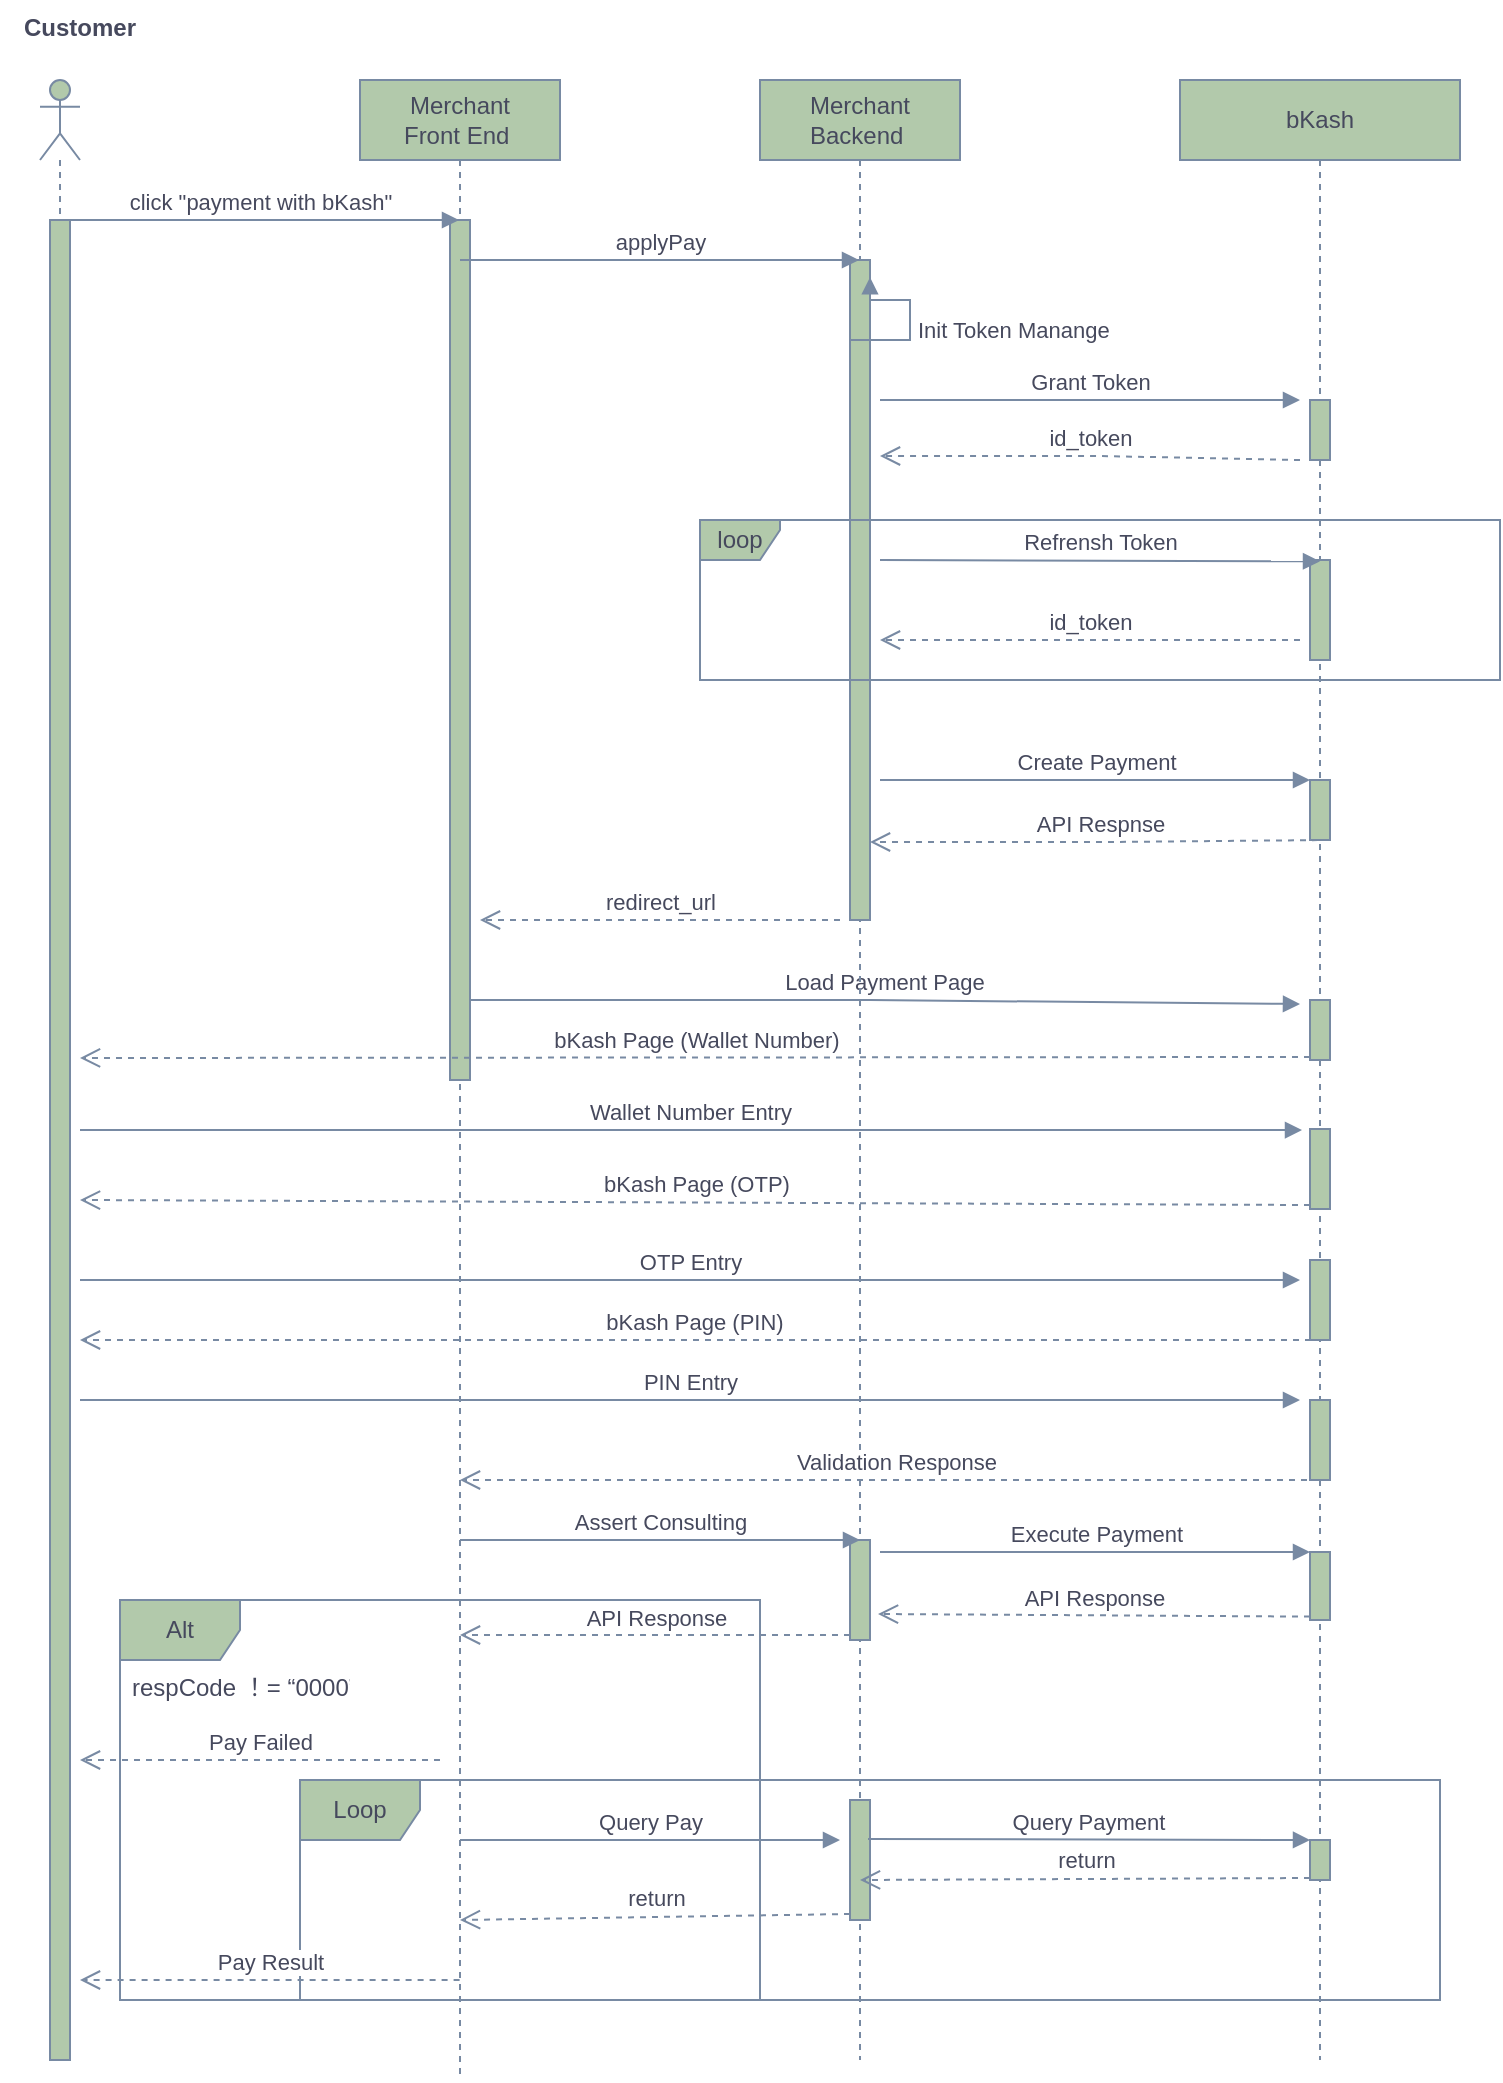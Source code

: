 <mxfile version="20.2.8" type="github">
  <diagram id="WTPaA0G0A5PBTRPrCUoW" name="第 1 页">
    <mxGraphModel dx="839" dy="556" grid="1" gridSize="10" guides="1" tooltips="1" connect="1" arrows="1" fold="1" page="1" pageScale="1" pageWidth="827" pageHeight="1169" math="0" shadow="0">
      <root>
        <mxCell id="0" />
        <mxCell id="1" parent="0" />
        <mxCell id="GMcIKvYf6G1IHEl-Gqa1-2" value="" style="shape=umlLifeline;participant=umlActor;perimeter=lifelinePerimeter;whiteSpace=wrap;html=1;container=1;collapsible=0;recursiveResize=0;verticalAlign=top;spacingTop=36;outlineConnect=0;fillColor=#B2C9AB;strokeColor=#788AA3;fontColor=#46495D;" vertex="1" parent="1">
          <mxGeometry x="50" y="60" width="20" height="990" as="geometry" />
        </mxCell>
        <mxCell id="GMcIKvYf6G1IHEl-Gqa1-29" value="" style="html=1;points=[];perimeter=orthogonalPerimeter;fillColor=#B2C9AB;strokeColor=#788AA3;fontColor=#46495D;" vertex="1" parent="GMcIKvYf6G1IHEl-Gqa1-2">
          <mxGeometry x="5" y="70" width="10" height="920" as="geometry" />
        </mxCell>
        <mxCell id="GMcIKvYf6G1IHEl-Gqa1-4" value="Merchant &lt;br&gt;Front End&amp;nbsp;" style="shape=umlLifeline;perimeter=lifelinePerimeter;whiteSpace=wrap;html=1;container=1;collapsible=0;recursiveResize=0;outlineConnect=0;fillColor=#B2C9AB;strokeColor=#788AA3;fontColor=#46495D;" vertex="1" parent="1">
          <mxGeometry x="210" y="60" width="100" height="1000" as="geometry" />
        </mxCell>
        <mxCell id="GMcIKvYf6G1IHEl-Gqa1-30" value="" style="html=1;points=[];perimeter=orthogonalPerimeter;fillColor=#B2C9AB;strokeColor=#788AA3;fontColor=#46495D;" vertex="1" parent="GMcIKvYf6G1IHEl-Gqa1-4">
          <mxGeometry x="45" y="70" width="10" height="430" as="geometry" />
        </mxCell>
        <mxCell id="GMcIKvYf6G1IHEl-Gqa1-38" value="Load Payment Page" style="html=1;verticalAlign=bottom;endArrow=block;rounded=0;entryX=-0.5;entryY=0.067;entryDx=0;entryDy=0;entryPerimeter=0;strokeColor=#788AA3;fontColor=#46495D;" edge="1" target="GMcIKvYf6G1IHEl-Gqa1-37" parent="GMcIKvYf6G1IHEl-Gqa1-4">
          <mxGeometry relative="1" as="geometry">
            <mxPoint x="55" y="460" as="sourcePoint" />
            <mxPoint x="465" y="450" as="targetPoint" />
            <Array as="points">
              <mxPoint x="195" y="460" />
              <mxPoint x="255" y="460" />
            </Array>
          </mxGeometry>
        </mxCell>
        <mxCell id="GMcIKvYf6G1IHEl-Gqa1-41" value="OTP Entry" style="html=1;verticalAlign=bottom;endArrow=block;rounded=0;strokeColor=#788AA3;fontColor=#46495D;" edge="1" parent="GMcIKvYf6G1IHEl-Gqa1-4">
          <mxGeometry relative="1" as="geometry">
            <mxPoint x="-140" y="600" as="sourcePoint" />
            <mxPoint x="470" y="600" as="targetPoint" />
          </mxGeometry>
        </mxCell>
        <mxCell id="GMcIKvYf6G1IHEl-Gqa1-42" value="bKash Page (PIN)" style="html=1;verticalAlign=bottom;endArrow=open;dashed=1;endSize=8;exitX=0;exitY=0.95;rounded=0;strokeColor=#788AA3;fontColor=#46495D;" edge="1" parent="GMcIKvYf6G1IHEl-Gqa1-4">
          <mxGeometry relative="1" as="geometry">
            <mxPoint x="-140" y="630" as="targetPoint" />
            <mxPoint x="475.5" y="630" as="sourcePoint" />
          </mxGeometry>
        </mxCell>
        <mxCell id="GMcIKvYf6G1IHEl-Gqa1-5" value="Merchant Backend&amp;nbsp;" style="shape=umlLifeline;perimeter=lifelinePerimeter;whiteSpace=wrap;html=1;container=1;collapsible=0;recursiveResize=0;outlineConnect=0;fillColor=#B2C9AB;strokeColor=#788AA3;fontColor=#46495D;" vertex="1" parent="1">
          <mxGeometry x="410" y="60" width="100" height="990" as="geometry" />
        </mxCell>
        <mxCell id="GMcIKvYf6G1IHEl-Gqa1-14" value="" style="html=1;points=[];perimeter=orthogonalPerimeter;fillColor=#B2C9AB;strokeColor=#788AA3;fontColor=#46495D;" vertex="1" parent="GMcIKvYf6G1IHEl-Gqa1-5">
          <mxGeometry x="45" y="90" width="10" height="330" as="geometry" />
        </mxCell>
        <mxCell id="GMcIKvYf6G1IHEl-Gqa1-15" value="Init Token Manange" style="edgeStyle=orthogonalEdgeStyle;html=1;align=left;spacingLeft=2;endArrow=block;rounded=0;entryX=1;entryY=0.026;entryDx=0;entryDy=0;entryPerimeter=0;strokeColor=#788AA3;fontColor=#46495D;" edge="1" target="GMcIKvYf6G1IHEl-Gqa1-14" parent="GMcIKvYf6G1IHEl-Gqa1-5">
          <mxGeometry relative="1" as="geometry">
            <mxPoint x="45" y="120" as="sourcePoint" />
            <Array as="points">
              <mxPoint x="45" y="130" />
              <mxPoint x="75" y="130" />
              <mxPoint x="75" y="110" />
              <mxPoint x="55" y="110" />
            </Array>
          </mxGeometry>
        </mxCell>
        <mxCell id="GMcIKvYf6G1IHEl-Gqa1-40" value="bKash Page (OTP)" style="html=1;verticalAlign=bottom;endArrow=open;dashed=1;endSize=8;exitX=0;exitY=0.95;rounded=0;strokeColor=#788AA3;fontColor=#46495D;" edge="1" parent="GMcIKvYf6G1IHEl-Gqa1-5" source="GMcIKvYf6G1IHEl-Gqa1-44">
          <mxGeometry relative="1" as="geometry">
            <mxPoint x="-340" y="560" as="targetPoint" />
            <mxPoint x="275.5" y="560" as="sourcePoint" />
          </mxGeometry>
        </mxCell>
        <mxCell id="GMcIKvYf6G1IHEl-Gqa1-49" value="" style="html=1;points=[];perimeter=orthogonalPerimeter;fillColor=#B2C9AB;strokeColor=#788AA3;fontColor=#46495D;" vertex="1" parent="GMcIKvYf6G1IHEl-Gqa1-5">
          <mxGeometry x="45" y="730" width="10" height="50" as="geometry" />
        </mxCell>
        <mxCell id="GMcIKvYf6G1IHEl-Gqa1-6" value="bKash" style="shape=umlLifeline;perimeter=lifelinePerimeter;whiteSpace=wrap;html=1;container=1;collapsible=0;recursiveResize=0;outlineConnect=0;fillColor=#B2C9AB;strokeColor=#788AA3;fontColor=#46495D;" vertex="1" parent="1">
          <mxGeometry x="620" y="60" width="140" height="990" as="geometry" />
        </mxCell>
        <mxCell id="GMcIKvYf6G1IHEl-Gqa1-17" value="" style="html=1;points=[];perimeter=orthogonalPerimeter;fillColor=#B2C9AB;strokeColor=#788AA3;fontColor=#46495D;" vertex="1" parent="GMcIKvYf6G1IHEl-Gqa1-6">
          <mxGeometry x="65" y="160" width="10" height="30" as="geometry" />
        </mxCell>
        <mxCell id="GMcIKvYf6G1IHEl-Gqa1-23" value="" style="html=1;points=[];perimeter=orthogonalPerimeter;fillColor=#B2C9AB;strokeColor=#788AA3;fontColor=#46495D;" vertex="1" parent="GMcIKvYf6G1IHEl-Gqa1-6">
          <mxGeometry x="65" y="350" width="10" height="30" as="geometry" />
        </mxCell>
        <mxCell id="GMcIKvYf6G1IHEl-Gqa1-37" value="" style="html=1;points=[];perimeter=orthogonalPerimeter;fillColor=#B2C9AB;strokeColor=#788AA3;fontColor=#46495D;" vertex="1" parent="GMcIKvYf6G1IHEl-Gqa1-6">
          <mxGeometry x="65" y="460" width="10" height="30" as="geometry" />
        </mxCell>
        <mxCell id="GMcIKvYf6G1IHEl-Gqa1-44" value="" style="html=1;points=[];perimeter=orthogonalPerimeter;fillColor=#B2C9AB;strokeColor=#788AA3;fontColor=#46495D;" vertex="1" parent="GMcIKvYf6G1IHEl-Gqa1-6">
          <mxGeometry x="65" y="524.5" width="10" height="40" as="geometry" />
        </mxCell>
        <mxCell id="GMcIKvYf6G1IHEl-Gqa1-46" value="" style="html=1;points=[];perimeter=orthogonalPerimeter;fillColor=#B2C9AB;strokeColor=#788AA3;fontColor=#46495D;" vertex="1" parent="GMcIKvYf6G1IHEl-Gqa1-6">
          <mxGeometry x="65" y="590" width="10" height="40" as="geometry" />
        </mxCell>
        <mxCell id="GMcIKvYf6G1IHEl-Gqa1-47" value="" style="html=1;points=[];perimeter=orthogonalPerimeter;fillColor=#B2C9AB;strokeColor=#788AA3;fontColor=#46495D;" vertex="1" parent="GMcIKvYf6G1IHEl-Gqa1-6">
          <mxGeometry x="65" y="660" width="10" height="40" as="geometry" />
        </mxCell>
        <mxCell id="GMcIKvYf6G1IHEl-Gqa1-61" value="" style="html=1;points=[];perimeter=orthogonalPerimeter;fillColor=#B2C9AB;strokeColor=#788AA3;fontColor=#46495D;" vertex="1" parent="GMcIKvYf6G1IHEl-Gqa1-6">
          <mxGeometry x="65" y="736" width="10" height="34" as="geometry" />
        </mxCell>
        <mxCell id="GMcIKvYf6G1IHEl-Gqa1-10" value="click &quot;payment with bKash&quot;" style="html=1;verticalAlign=bottom;endArrow=block;rounded=0;strokeColor=#788AA3;fontColor=#46495D;" edge="1" parent="1" source="GMcIKvYf6G1IHEl-Gqa1-2" target="GMcIKvYf6G1IHEl-Gqa1-4">
          <mxGeometry width="80" relative="1" as="geometry">
            <mxPoint x="130" y="150" as="sourcePoint" />
            <mxPoint x="210" y="150" as="targetPoint" />
            <Array as="points">
              <mxPoint x="140" y="130" />
              <mxPoint x="190" y="130" />
            </Array>
          </mxGeometry>
        </mxCell>
        <mxCell id="GMcIKvYf6G1IHEl-Gqa1-11" value="applyPay" style="html=1;verticalAlign=bottom;endArrow=block;rounded=0;strokeColor=#788AA3;fontColor=#46495D;" edge="1" parent="1" source="GMcIKvYf6G1IHEl-Gqa1-4" target="GMcIKvYf6G1IHEl-Gqa1-5">
          <mxGeometry width="80" relative="1" as="geometry">
            <mxPoint x="280" y="150" as="sourcePoint" />
            <mxPoint x="450" y="150" as="targetPoint" />
            <Array as="points">
              <mxPoint x="400.5" y="150" />
            </Array>
          </mxGeometry>
        </mxCell>
        <mxCell id="GMcIKvYf6G1IHEl-Gqa1-18" value="Grant Token" style="html=1;verticalAlign=bottom;endArrow=block;rounded=0;strokeColor=#788AA3;fontColor=#46495D;" edge="1" parent="1">
          <mxGeometry relative="1" as="geometry">
            <mxPoint x="470" y="220" as="sourcePoint" />
            <mxPoint x="680" y="220" as="targetPoint" />
          </mxGeometry>
        </mxCell>
        <mxCell id="GMcIKvYf6G1IHEl-Gqa1-19" value="id_token" style="html=1;verticalAlign=bottom;endArrow=open;dashed=1;endSize=8;rounded=0;strokeColor=#788AA3;fontColor=#46495D;" edge="1" parent="1">
          <mxGeometry relative="1" as="geometry">
            <mxPoint x="470" y="248" as="targetPoint" />
            <mxPoint x="680" y="250" as="sourcePoint" />
            <Array as="points">
              <mxPoint x="580" y="248" />
            </Array>
          </mxGeometry>
        </mxCell>
        <mxCell id="GMcIKvYf6G1IHEl-Gqa1-8" value="loop" style="shape=umlFrame;whiteSpace=wrap;html=1;width=40;height=20;fillColor=#B2C9AB;strokeColor=#788AA3;fontColor=#46495D;" vertex="1" parent="1">
          <mxGeometry x="380" y="280" width="400" height="80" as="geometry" />
        </mxCell>
        <mxCell id="GMcIKvYf6G1IHEl-Gqa1-20" value="" style="html=1;points=[];perimeter=orthogonalPerimeter;fillColor=#B2C9AB;strokeColor=#788AA3;fontColor=#46495D;" vertex="1" parent="1">
          <mxGeometry x="685" y="300" width="10" height="50" as="geometry" />
        </mxCell>
        <mxCell id="GMcIKvYf6G1IHEl-Gqa1-21" value="Refrensh Token" style="html=1;verticalAlign=bottom;endArrow=block;entryX=0.5;entryY=0.013;rounded=0;entryDx=0;entryDy=0;entryPerimeter=0;strokeColor=#788AA3;fontColor=#46495D;" edge="1" target="GMcIKvYf6G1IHEl-Gqa1-20" parent="1">
          <mxGeometry relative="1" as="geometry">
            <mxPoint x="470" y="300" as="sourcePoint" />
          </mxGeometry>
        </mxCell>
        <mxCell id="GMcIKvYf6G1IHEl-Gqa1-22" value="id_token" style="html=1;verticalAlign=bottom;endArrow=open;dashed=1;endSize=8;rounded=0;strokeColor=#788AA3;fontColor=#46495D;" edge="1" parent="1">
          <mxGeometry relative="1" as="geometry">
            <mxPoint x="470" y="340" as="targetPoint" />
            <mxPoint x="680" y="340" as="sourcePoint" />
            <Array as="points">
              <mxPoint x="480" y="340" />
            </Array>
          </mxGeometry>
        </mxCell>
        <mxCell id="GMcIKvYf6G1IHEl-Gqa1-24" value="Create Payment" style="html=1;verticalAlign=bottom;endArrow=block;entryX=0;entryY=0;rounded=0;strokeColor=#788AA3;fontColor=#46495D;" edge="1" target="GMcIKvYf6G1IHEl-Gqa1-23" parent="1">
          <mxGeometry relative="1" as="geometry">
            <mxPoint x="470" y="410" as="sourcePoint" />
          </mxGeometry>
        </mxCell>
        <mxCell id="GMcIKvYf6G1IHEl-Gqa1-25" value="API Respnse" style="html=1;verticalAlign=bottom;endArrow=open;dashed=1;endSize=8;rounded=0;strokeColor=#788AA3;fontColor=#46495D;" edge="1" parent="1">
          <mxGeometry relative="1" as="geometry">
            <mxPoint x="465" y="441" as="targetPoint" />
            <mxPoint x="695" y="440" as="sourcePoint" />
            <Array as="points">
              <mxPoint x="585" y="441" />
            </Array>
          </mxGeometry>
        </mxCell>
        <mxCell id="GMcIKvYf6G1IHEl-Gqa1-27" value="redirect_url" style="html=1;verticalAlign=bottom;endArrow=open;dashed=1;endSize=8;rounded=0;strokeColor=#788AA3;fontColor=#46495D;" edge="1" parent="1">
          <mxGeometry relative="1" as="geometry">
            <mxPoint x="270" y="480" as="targetPoint" />
            <mxPoint x="450" y="480" as="sourcePoint" />
          </mxGeometry>
        </mxCell>
        <mxCell id="GMcIKvYf6G1IHEl-Gqa1-32" value="Wallet Number Entry" style="html=1;verticalAlign=bottom;endArrow=block;entryX=-0.4;entryY=0.013;rounded=0;entryDx=0;entryDy=0;entryPerimeter=0;strokeColor=#788AA3;fontColor=#46495D;" edge="1" target="GMcIKvYf6G1IHEl-Gqa1-44" parent="1">
          <mxGeometry relative="1" as="geometry">
            <mxPoint x="70" y="585" as="sourcePoint" />
            <mxPoint x="685" y="585" as="targetPoint" />
          </mxGeometry>
        </mxCell>
        <mxCell id="GMcIKvYf6G1IHEl-Gqa1-39" value="bKash Page (Wallet Number)" style="html=1;verticalAlign=bottom;endArrow=open;dashed=1;endSize=8;exitX=0;exitY=0.95;rounded=0;strokeColor=#788AA3;fontColor=#46495D;" edge="1" source="GMcIKvYf6G1IHEl-Gqa1-37" parent="1">
          <mxGeometry relative="1" as="geometry">
            <mxPoint x="70" y="549" as="targetPoint" />
          </mxGeometry>
        </mxCell>
        <mxCell id="GMcIKvYf6G1IHEl-Gqa1-43" value="PIN Entry" style="html=1;verticalAlign=bottom;endArrow=block;rounded=0;strokeColor=#788AA3;fontColor=#46495D;" edge="1" parent="1">
          <mxGeometry relative="1" as="geometry">
            <mxPoint x="70" y="720" as="sourcePoint" />
            <mxPoint x="680" y="720" as="targetPoint" />
          </mxGeometry>
        </mxCell>
        <mxCell id="GMcIKvYf6G1IHEl-Gqa1-48" value="Validation Response" style="html=1;verticalAlign=bottom;endArrow=open;dashed=1;endSize=8;exitX=0;exitY=0.95;rounded=0;strokeColor=#788AA3;fontColor=#46495D;" edge="1" parent="1">
          <mxGeometry relative="1" as="geometry">
            <mxPoint x="260" y="760" as="targetPoint" />
            <mxPoint x="695.5" y="760" as="sourcePoint" />
          </mxGeometry>
        </mxCell>
        <mxCell id="GMcIKvYf6G1IHEl-Gqa1-50" value="Assert Consulting" style="html=1;verticalAlign=bottom;endArrow=block;rounded=0;strokeColor=#788AA3;fontColor=#46495D;" edge="1" parent="1" source="GMcIKvYf6G1IHEl-Gqa1-4">
          <mxGeometry relative="1" as="geometry">
            <mxPoint x="611" y="790" as="sourcePoint" />
            <mxPoint x="460" y="790" as="targetPoint" />
          </mxGeometry>
        </mxCell>
        <mxCell id="GMcIKvYf6G1IHEl-Gqa1-51" value="API Response" style="html=1;verticalAlign=bottom;endArrow=open;dashed=1;endSize=8;exitX=0;exitY=0.95;rounded=0;strokeColor=#788AA3;fontColor=#46495D;" edge="1" source="GMcIKvYf6G1IHEl-Gqa1-49" parent="1" target="GMcIKvYf6G1IHEl-Gqa1-4">
          <mxGeometry relative="1" as="geometry">
            <mxPoint x="611" y="866" as="targetPoint" />
          </mxGeometry>
        </mxCell>
        <mxCell id="GMcIKvYf6G1IHEl-Gqa1-53" value="Alt" style="shape=umlFrame;whiteSpace=wrap;html=1;fillColor=#B2C9AB;strokeColor=#788AA3;fontColor=#46495D;" vertex="1" parent="1">
          <mxGeometry x="90" y="820" width="320" height="200" as="geometry" />
        </mxCell>
        <mxCell id="GMcIKvYf6G1IHEl-Gqa1-54" value="Pay Failed" style="html=1;verticalAlign=bottom;endArrow=open;dashed=1;endSize=8;rounded=0;strokeColor=#788AA3;fontColor=#46495D;" edge="1" parent="1">
          <mxGeometry relative="1" as="geometry">
            <mxPoint x="250" y="900" as="sourcePoint" />
            <mxPoint x="70" y="900" as="targetPoint" />
          </mxGeometry>
        </mxCell>
        <mxCell id="GMcIKvYf6G1IHEl-Gqa1-55" value="respCode ！= “0000”" style="text;strokeColor=none;fillColor=none;align=left;verticalAlign=top;spacingLeft=4;spacingRight=4;overflow=hidden;rotatable=0;points=[[0,0.5],[1,0.5]];portConstraint=eastwest;fontColor=#46495D;" vertex="1" parent="1">
          <mxGeometry x="90" y="850" width="120" height="26" as="geometry" />
        </mxCell>
        <mxCell id="GMcIKvYf6G1IHEl-Gqa1-56" value="Loop" style="shape=umlFrame;whiteSpace=wrap;html=1;fillColor=#B2C9AB;strokeColor=#788AA3;fontColor=#46495D;" vertex="1" parent="1">
          <mxGeometry x="180" y="910" width="570" height="110" as="geometry" />
        </mxCell>
        <mxCell id="GMcIKvYf6G1IHEl-Gqa1-57" value="" style="html=1;points=[];perimeter=orthogonalPerimeter;fillColor=#B2C9AB;strokeColor=#788AA3;fontColor=#46495D;" vertex="1" parent="1">
          <mxGeometry x="455" y="920" width="10" height="60" as="geometry" />
        </mxCell>
        <mxCell id="GMcIKvYf6G1IHEl-Gqa1-58" value="Query Pay" style="html=1;verticalAlign=bottom;endArrow=block;rounded=0;strokeColor=#788AA3;fontColor=#46495D;" edge="1" parent="1">
          <mxGeometry relative="1" as="geometry">
            <mxPoint x="260" y="940" as="sourcePoint" />
            <mxPoint x="450" y="940" as="targetPoint" />
          </mxGeometry>
        </mxCell>
        <mxCell id="GMcIKvYf6G1IHEl-Gqa1-59" value="return" style="html=1;verticalAlign=bottom;endArrow=open;dashed=1;endSize=8;exitX=0;exitY=0.95;rounded=0;strokeColor=#788AA3;fontColor=#46495D;" edge="1" source="GMcIKvYf6G1IHEl-Gqa1-57" parent="1">
          <mxGeometry relative="1" as="geometry">
            <mxPoint x="260" y="980" as="targetPoint" />
            <Array as="points" />
          </mxGeometry>
        </mxCell>
        <mxCell id="GMcIKvYf6G1IHEl-Gqa1-63" value="API Response" style="html=1;verticalAlign=bottom;endArrow=open;dashed=1;endSize=8;exitX=0;exitY=0.95;rounded=0;entryX=1.4;entryY=0.74;entryDx=0;entryDy=0;entryPerimeter=0;strokeColor=#788AA3;fontColor=#46495D;" edge="1" source="GMcIKvYf6G1IHEl-Gqa1-61" parent="1" target="GMcIKvYf6G1IHEl-Gqa1-49">
          <mxGeometry relative="1" as="geometry">
            <mxPoint x="615" y="872" as="targetPoint" />
          </mxGeometry>
        </mxCell>
        <mxCell id="GMcIKvYf6G1IHEl-Gqa1-62" value="Execute Payment" style="html=1;verticalAlign=bottom;endArrow=block;entryX=0;entryY=0;rounded=0;strokeColor=#788AA3;fontColor=#46495D;" edge="1" target="GMcIKvYf6G1IHEl-Gqa1-61" parent="1">
          <mxGeometry relative="1" as="geometry">
            <mxPoint x="470" y="796" as="sourcePoint" />
          </mxGeometry>
        </mxCell>
        <mxCell id="GMcIKvYf6G1IHEl-Gqa1-64" value="" style="html=1;points=[];perimeter=orthogonalPerimeter;fillColor=#B2C9AB;strokeColor=#788AA3;fontColor=#46495D;" vertex="1" parent="1">
          <mxGeometry x="685" y="940" width="10" height="20" as="geometry" />
        </mxCell>
        <mxCell id="GMcIKvYf6G1IHEl-Gqa1-65" value="Query Payment" style="html=1;verticalAlign=bottom;endArrow=block;entryX=0;entryY=0;rounded=0;exitX=0.9;exitY=0.325;exitDx=0;exitDy=0;exitPerimeter=0;strokeColor=#788AA3;fontColor=#46495D;" edge="1" target="GMcIKvYf6G1IHEl-Gqa1-64" parent="1" source="GMcIKvYf6G1IHEl-Gqa1-57">
          <mxGeometry relative="1" as="geometry">
            <mxPoint x="615" y="920" as="sourcePoint" />
          </mxGeometry>
        </mxCell>
        <mxCell id="GMcIKvYf6G1IHEl-Gqa1-66" value="return" style="html=1;verticalAlign=bottom;endArrow=open;dashed=1;endSize=8;exitX=0;exitY=0.95;rounded=0;strokeColor=#788AA3;fontColor=#46495D;" edge="1" source="GMcIKvYf6G1IHEl-Gqa1-64" parent="1">
          <mxGeometry relative="1" as="geometry">
            <mxPoint x="460" y="960" as="targetPoint" />
          </mxGeometry>
        </mxCell>
        <mxCell id="GMcIKvYf6G1IHEl-Gqa1-67" value="Pay Result" style="html=1;verticalAlign=bottom;endArrow=open;dashed=1;endSize=8;rounded=0;exitX=0.14;exitY=0.909;exitDx=0;exitDy=0;exitPerimeter=0;strokeColor=#788AA3;fontColor=#46495D;" edge="1" parent="1" source="GMcIKvYf6G1IHEl-Gqa1-56">
          <mxGeometry relative="1" as="geometry">
            <mxPoint x="220" y="1130" as="sourcePoint" />
            <mxPoint x="70" y="1010" as="targetPoint" />
          </mxGeometry>
        </mxCell>
        <mxCell id="GMcIKvYf6G1IHEl-Gqa1-68" value="Customer" style="text;align=center;fontStyle=1;verticalAlign=middle;spacingLeft=3;spacingRight=3;strokeColor=none;rotatable=0;points=[[0,0.5],[1,0.5]];portConstraint=eastwest;fontColor=#46495D;" vertex="1" parent="1">
          <mxGeometry x="30" y="20" width="80" height="26" as="geometry" />
        </mxCell>
      </root>
    </mxGraphModel>
  </diagram>
</mxfile>
